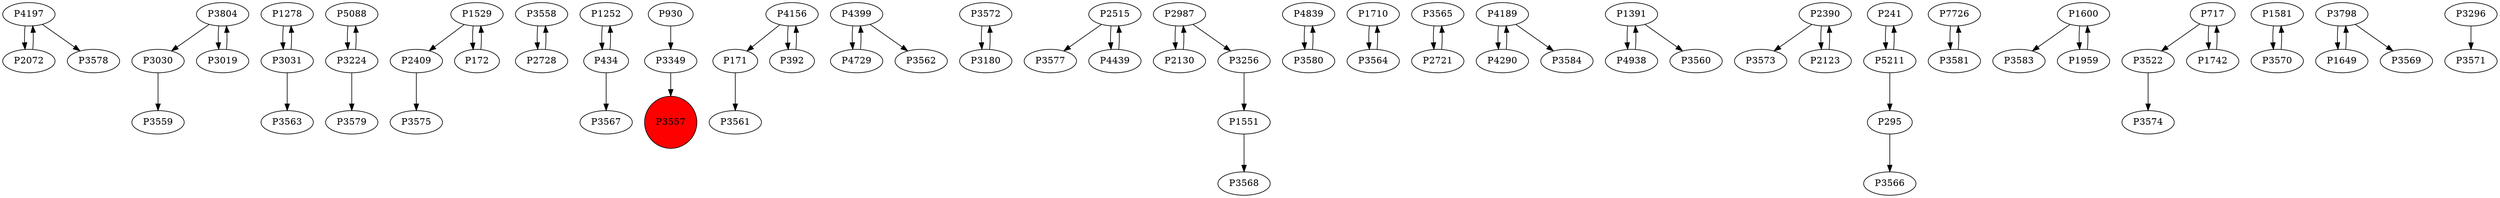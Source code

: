 digraph {
	P4197 -> P2072
	P3804 -> P3030
	P1278 -> P3031
	P3031 -> P3563
	P5088 -> P3224
	P2409 -> P3575
	P3558 -> P2728
	P1529 -> P2409
	P1252 -> P434
	P3349 -> P3557
	P4156 -> P171
	P4399 -> P4729
	P3572 -> P3180
	P2728 -> P3558
	P171 -> P3561
	P3031 -> P1278
	P2515 -> P3577
	P1551 -> P3568
	P4839 -> P3580
	P3804 -> P3019
	P1710 -> P3564
	P2072 -> P4197
	P3565 -> P2721
	P4189 -> P4290
	P1391 -> P4938
	P3019 -> P3804
	P2721 -> P3565
	P3030 -> P3559
	P4189 -> P3584
	P2390 -> P3573
	P4439 -> P2515
	P2123 -> P2390
	P241 -> P5211
	P5211 -> P295
	P7726 -> P3581
	P3564 -> P1710
	P3180 -> P3572
	P295 -> P3566
	P2130 -> P2987
	P4290 -> P4189
	P1600 -> P3583
	P1959 -> P1600
	P717 -> P3522
	P1581 -> P3570
	P3522 -> P3574
	P1742 -> P717
	P3798 -> P1649
	P2390 -> P2123
	P2987 -> P2130
	P1600 -> P1959
	P392 -> P4156
	P4729 -> P4399
	P4938 -> P1391
	P3570 -> P1581
	P434 -> P3567
	P172 -> P1529
	P3580 -> P4839
	P717 -> P1742
	P4399 -> P3562
	P3798 -> P3569
	P3224 -> P5088
	P4156 -> P392
	P2987 -> P3256
	P434 -> P1252
	P3256 -> P1551
	P3296 -> P3571
	P5211 -> P241
	P930 -> P3349
	P1529 -> P172
	P2515 -> P4439
	P3581 -> P7726
	P1391 -> P3560
	P3224 -> P3579
	P1649 -> P3798
	P4197 -> P3578
	P3557 [shape=circle]
	P3557 [style=filled]
	P3557 [fillcolor=red]
}